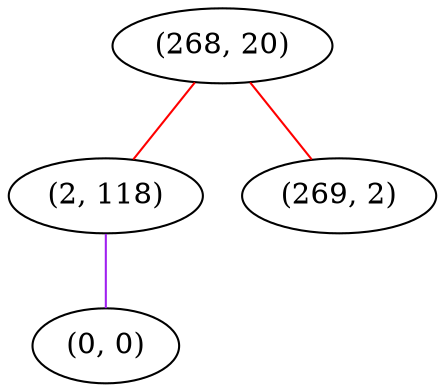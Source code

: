 graph "" {
"(268, 20)";
"(2, 118)";
"(269, 2)";
"(0, 0)";
"(268, 20)" -- "(2, 118)"  [color=red, key=0, weight=1];
"(268, 20)" -- "(269, 2)"  [color=red, key=0, weight=1];
"(2, 118)" -- "(0, 0)"  [color=purple, key=0, weight=4];
}
